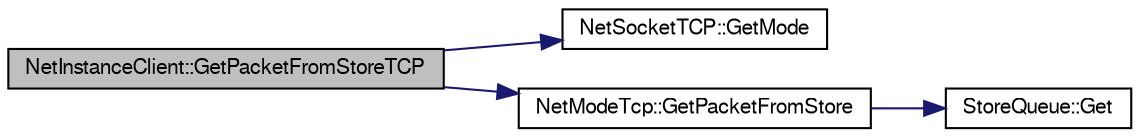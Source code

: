 digraph G
{
  edge [fontname="FreeSans",fontsize="10",labelfontname="FreeSans",labelfontsize="10"];
  node [fontname="FreeSans",fontsize="10",shape=record];
  rankdir=LR;
  Node1 [label="NetInstanceClient::GetPacketFromStoreTCP",height=0.2,width=0.4,color="black", fillcolor="grey75", style="filled" fontcolor="black"];
  Node1 -> Node2 [color="midnightblue",fontsize="10",style="solid"];
  Node2 [label="NetSocketTCP::GetMode",height=0.2,width=0.4,color="black", fillcolor="white", style="filled",URL="$class_net_socket_t_c_p.html#ad528efe4a16f0a110f488820d7abbc89"];
  Node1 -> Node3 [color="midnightblue",fontsize="10",style="solid"];
  Node3 [label="NetModeTcp::GetPacketFromStore",height=0.2,width=0.4,color="black", fillcolor="white", style="filled",URL="$class_net_mode_tcp.html#a95def59dc4e6fcd193e1c8b50e3a9962"];
  Node3 -> Node4 [color="midnightblue",fontsize="10",style="solid"];
  Node4 [label="StoreQueue::Get",height=0.2,width=0.4,color="black", fillcolor="white", style="filled",URL="$class_store_queue.html#a21d6d227bf4303022384a9ef5ab54c61"];
}
